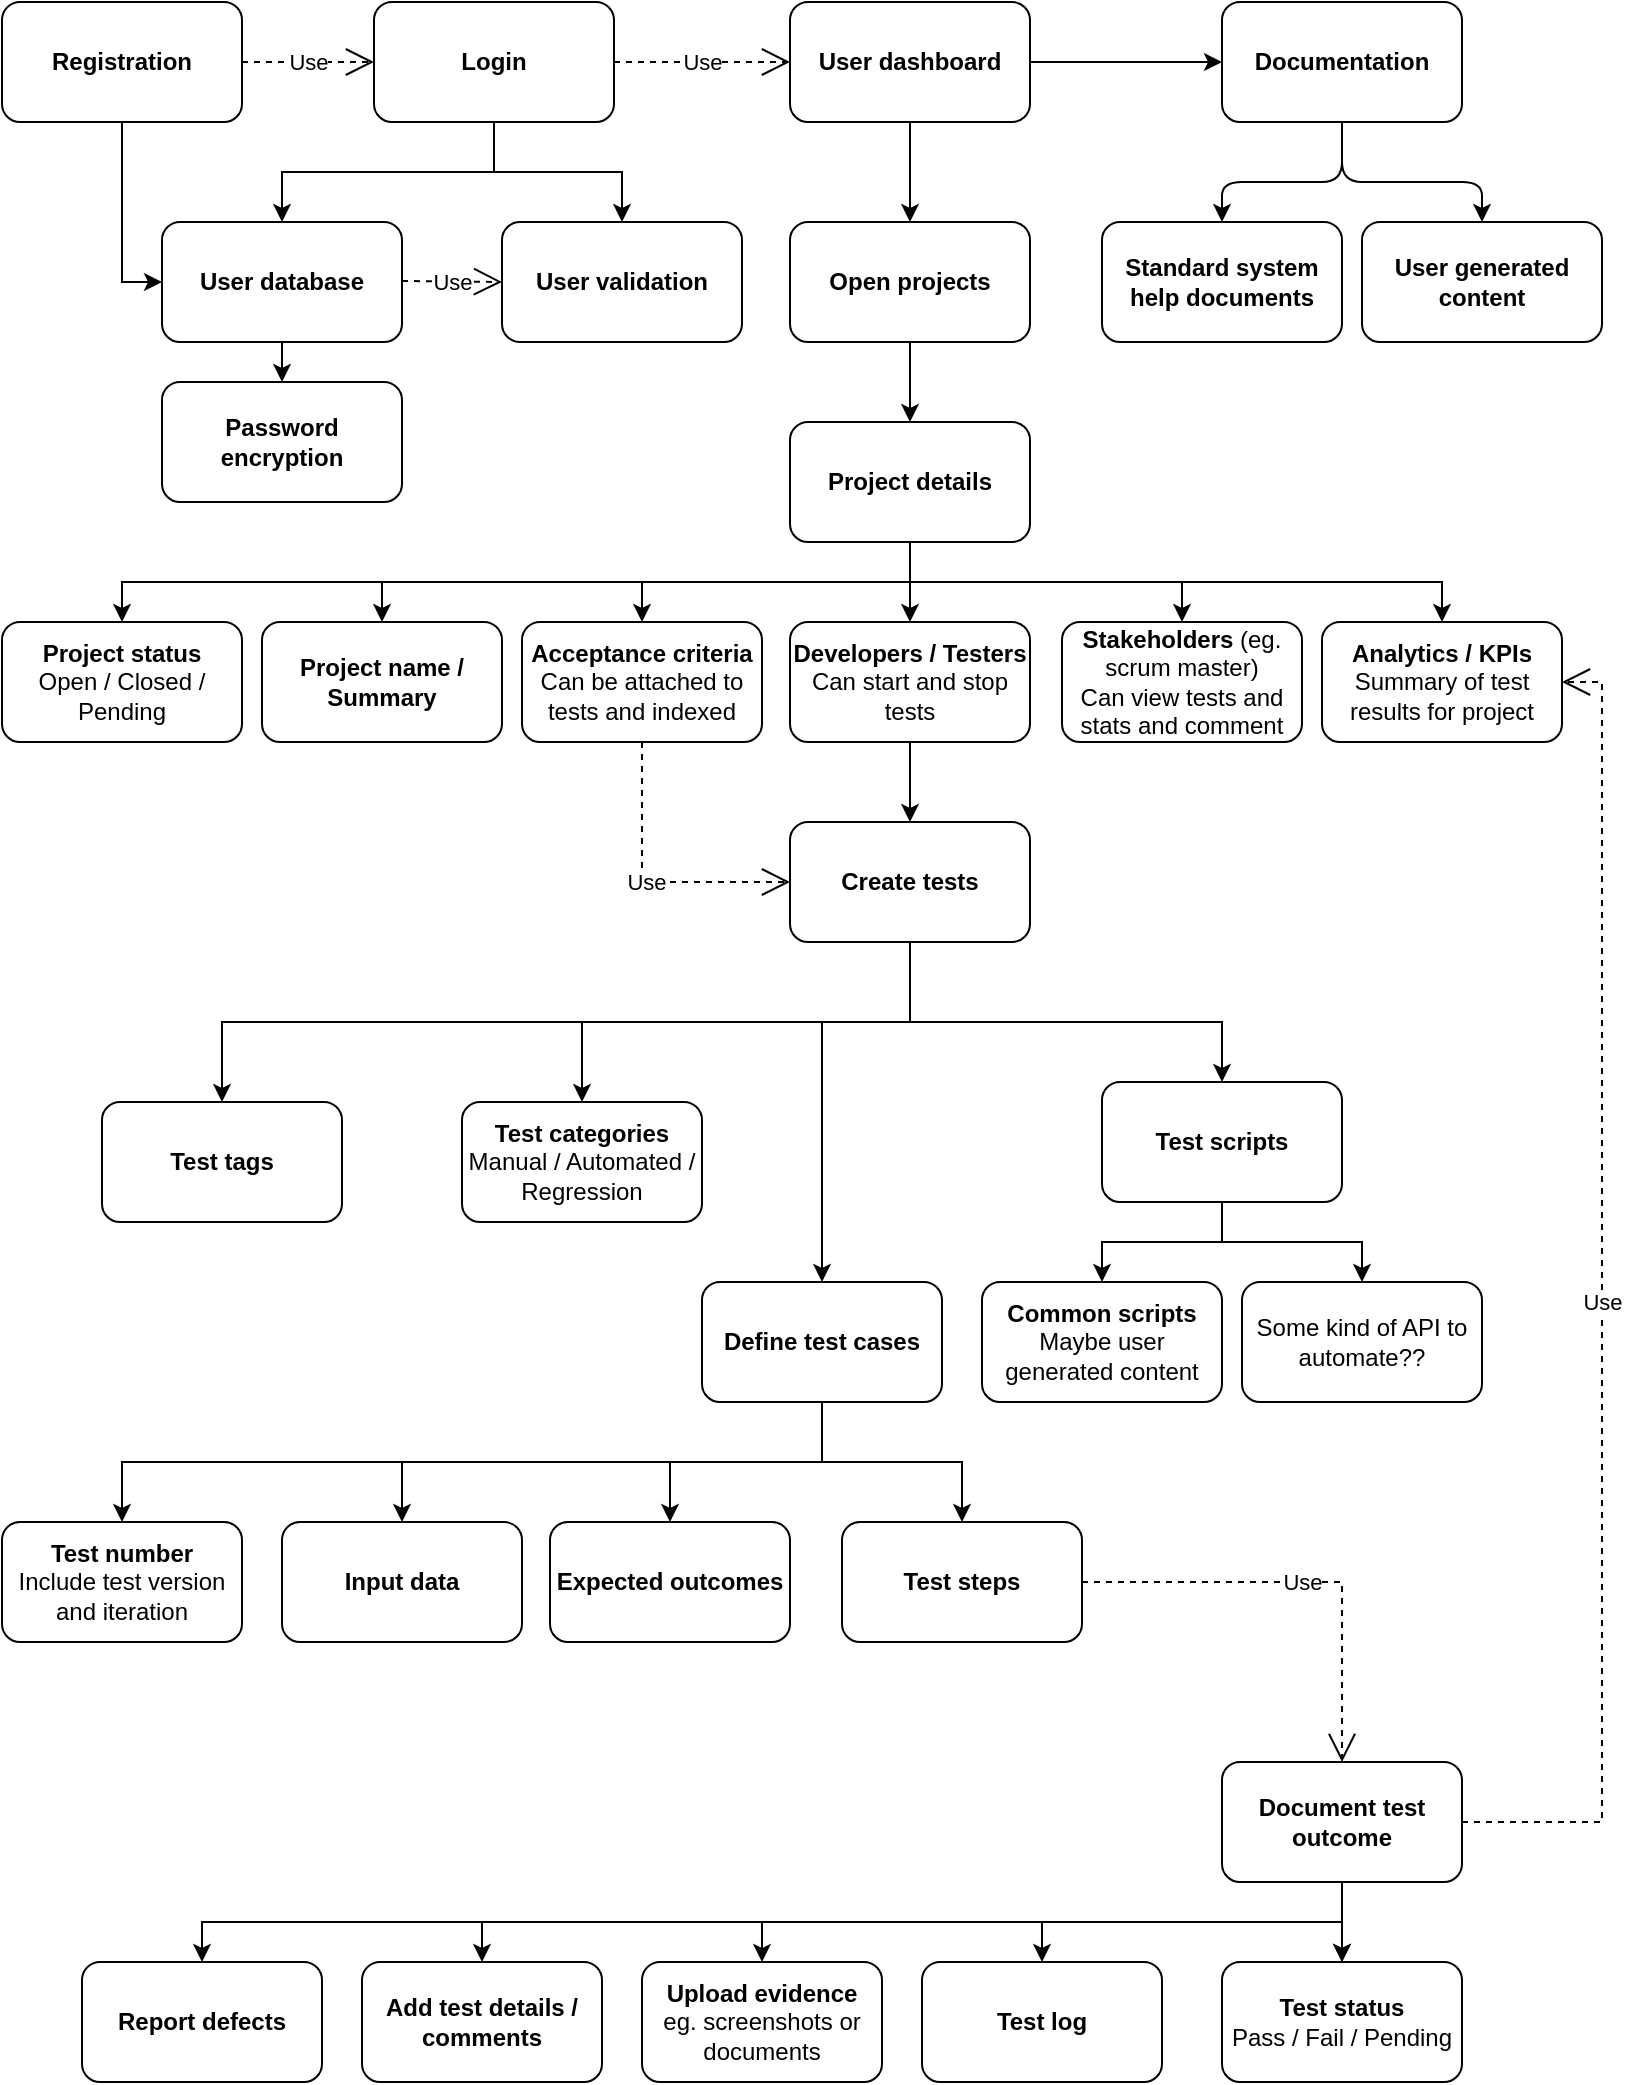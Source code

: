 <mxfile>
    <diagram name="Page-1" id="a4-QFYhKHx-xl0Q1MwB7">
        <mxGraphModel dx="891" dy="515" grid="1" gridSize="10" guides="1" tooltips="1" connect="1" arrows="1" fold="1" page="1" pageScale="1" pageWidth="827" pageHeight="1169" math="0" shadow="0">
            <root>
                <mxCell id="0"/>
                <mxCell id="1" parent="0"/>
                <mxCell id="__-MMTIQStSkxYDtZ4BL-3" value="" style="edgeStyle=orthogonalEdgeStyle;rounded=0;orthogonalLoop=1;jettySize=auto;html=1;" parent="1" source="__-MMTIQStSkxYDtZ4BL-1" target="__-MMTIQStSkxYDtZ4BL-2" edge="1">
                    <mxGeometry relative="1" as="geometry"/>
                </mxCell>
                <mxCell id="5" value="" style="edgeStyle=none;html=1;" parent="1" source="__-MMTIQStSkxYDtZ4BL-1" target="2" edge="1">
                    <mxGeometry relative="1" as="geometry"/>
                </mxCell>
                <mxCell id="__-MMTIQStSkxYDtZ4BL-1" value="&lt;b&gt;User dashboard&lt;/b&gt;" style="rounded=1;whiteSpace=wrap;html=1;" parent="1" vertex="1">
                    <mxGeometry x="407" y="52" width="120" height="60" as="geometry"/>
                </mxCell>
                <mxCell id="__-MMTIQStSkxYDtZ4BL-5" value="" style="edgeStyle=orthogonalEdgeStyle;rounded=0;orthogonalLoop=1;jettySize=auto;html=1;" parent="1" source="__-MMTIQStSkxYDtZ4BL-2" target="__-MMTIQStSkxYDtZ4BL-4" edge="1">
                    <mxGeometry relative="1" as="geometry"/>
                </mxCell>
                <mxCell id="__-MMTIQStSkxYDtZ4BL-2" value="&lt;b&gt;Open projects&lt;/b&gt;" style="whiteSpace=wrap;html=1;rounded=1;" parent="1" vertex="1">
                    <mxGeometry x="407" y="162" width="120" height="60" as="geometry"/>
                </mxCell>
                <mxCell id="__-MMTIQStSkxYDtZ4BL-13" style="edgeStyle=orthogonalEdgeStyle;rounded=0;orthogonalLoop=1;jettySize=auto;html=1;" parent="1" source="__-MMTIQStSkxYDtZ4BL-4" target="__-MMTIQStSkxYDtZ4BL-8" edge="1">
                    <mxGeometry relative="1" as="geometry"/>
                </mxCell>
                <mxCell id="__-MMTIQStSkxYDtZ4BL-14" style="edgeStyle=orthogonalEdgeStyle;rounded=0;orthogonalLoop=1;jettySize=auto;html=1;entryX=0.5;entryY=0;entryDx=0;entryDy=0;exitX=0.5;exitY=1;exitDx=0;exitDy=0;" parent="1" source="__-MMTIQStSkxYDtZ4BL-4" target="__-MMTIQStSkxYDtZ4BL-9" edge="1">
                    <mxGeometry relative="1" as="geometry"/>
                </mxCell>
                <mxCell id="__-MMTIQStSkxYDtZ4BL-15" style="edgeStyle=orthogonalEdgeStyle;rounded=0;orthogonalLoop=1;jettySize=auto;html=1;entryX=0.5;entryY=0;entryDx=0;entryDy=0;exitX=0.5;exitY=1;exitDx=0;exitDy=0;" parent="1" source="__-MMTIQStSkxYDtZ4BL-4" target="__-MMTIQStSkxYDtZ4BL-6" edge="1">
                    <mxGeometry relative="1" as="geometry"/>
                </mxCell>
                <mxCell id="__-MMTIQStSkxYDtZ4BL-16" style="edgeStyle=orthogonalEdgeStyle;rounded=0;orthogonalLoop=1;jettySize=auto;html=1;entryX=0.5;entryY=0;entryDx=0;entryDy=0;exitX=0.5;exitY=1;exitDx=0;exitDy=0;" parent="1" source="__-MMTIQStSkxYDtZ4BL-4" target="__-MMTIQStSkxYDtZ4BL-10" edge="1">
                    <mxGeometry relative="1" as="geometry"/>
                </mxCell>
                <mxCell id="__-MMTIQStSkxYDtZ4BL-17" value="" style="edgeStyle=orthogonalEdgeStyle;rounded=0;orthogonalLoop=1;jettySize=auto;html=1;exitX=0.5;exitY=1;exitDx=0;exitDy=0;" parent="1" source="__-MMTIQStSkxYDtZ4BL-4" target="__-MMTIQStSkxYDtZ4BL-7" edge="1">
                    <mxGeometry relative="1" as="geometry"/>
                </mxCell>
                <mxCell id="__-MMTIQStSkxYDtZ4BL-18" style="edgeStyle=orthogonalEdgeStyle;rounded=0;orthogonalLoop=1;jettySize=auto;html=1;entryX=0.5;entryY=0;entryDx=0;entryDy=0;exitX=0.5;exitY=1;exitDx=0;exitDy=0;" parent="1" source="__-MMTIQStSkxYDtZ4BL-4" target="__-MMTIQStSkxYDtZ4BL-11" edge="1">
                    <mxGeometry relative="1" as="geometry"/>
                </mxCell>
                <mxCell id="__-MMTIQStSkxYDtZ4BL-4" value="&lt;b&gt;Project details&lt;/b&gt;" style="whiteSpace=wrap;html=1;rounded=1;" parent="1" vertex="1">
                    <mxGeometry x="407" y="262" width="120" height="60" as="geometry"/>
                </mxCell>
                <mxCell id="__-MMTIQStSkxYDtZ4BL-6" value="&lt;b&gt;Project name / Summary&lt;/b&gt;" style="rounded=1;whiteSpace=wrap;html=1;" parent="1" vertex="1">
                    <mxGeometry x="143" y="362" width="120" height="60" as="geometry"/>
                </mxCell>
                <mxCell id="__-MMTIQStSkxYDtZ4BL-7" value="&lt;b&gt;Acceptance criteria&lt;/b&gt;&lt;br&gt;Can be attached to tests and indexed" style="rounded=1;whiteSpace=wrap;html=1;" parent="1" vertex="1">
                    <mxGeometry x="273" y="362" width="120" height="60" as="geometry"/>
                </mxCell>
                <mxCell id="__-MMTIQStSkxYDtZ4BL-20" value="" style="edgeStyle=orthogonalEdgeStyle;rounded=0;orthogonalLoop=1;jettySize=auto;html=1;" parent="1" source="__-MMTIQStSkxYDtZ4BL-8" target="__-MMTIQStSkxYDtZ4BL-19" edge="1">
                    <mxGeometry relative="1" as="geometry"/>
                </mxCell>
                <mxCell id="__-MMTIQStSkxYDtZ4BL-8" value="&lt;b&gt;Developers / Testers&lt;/b&gt;&lt;br&gt;Can start and stop tests" style="rounded=1;whiteSpace=wrap;html=1;" parent="1" vertex="1">
                    <mxGeometry x="407" y="362" width="120" height="60" as="geometry"/>
                </mxCell>
                <mxCell id="__-MMTIQStSkxYDtZ4BL-9" value="&lt;b&gt;Stakeholders&lt;/b&gt; (eg. scrum master)&lt;br&gt;Can view tests and stats and comment" style="rounded=1;whiteSpace=wrap;html=1;" parent="1" vertex="1">
                    <mxGeometry x="543" y="362" width="120" height="60" as="geometry"/>
                </mxCell>
                <mxCell id="__-MMTIQStSkxYDtZ4BL-10" value="&lt;b&gt;Project status&lt;br&gt;&lt;/b&gt;Open / Closed / Pending" style="rounded=1;whiteSpace=wrap;html=1;" parent="1" vertex="1">
                    <mxGeometry x="13" y="362" width="120" height="60" as="geometry"/>
                </mxCell>
                <mxCell id="__-MMTIQStSkxYDtZ4BL-11" value="&lt;b&gt;Analytics / KPIs&lt;/b&gt;&lt;br&gt;Summary of test results for project" style="rounded=1;whiteSpace=wrap;html=1;shadow=0;glass=0;" parent="1" vertex="1">
                    <mxGeometry x="673" y="362" width="120" height="60" as="geometry"/>
                </mxCell>
                <mxCell id="__-MMTIQStSkxYDtZ4BL-23" value="" style="edgeStyle=orthogonalEdgeStyle;rounded=0;orthogonalLoop=1;jettySize=auto;html=1;exitX=0.5;exitY=1;exitDx=0;exitDy=0;" parent="1" source="__-MMTIQStSkxYDtZ4BL-19" target="__-MMTIQStSkxYDtZ4BL-21" edge="1">
                    <mxGeometry relative="1" as="geometry">
                        <Array as="points">
                            <mxPoint x="467" y="562"/>
                            <mxPoint x="423" y="562"/>
                        </Array>
                    </mxGeometry>
                </mxCell>
                <mxCell id="__-MMTIQStSkxYDtZ4BL-27" value="" style="edgeStyle=orthogonalEdgeStyle;rounded=0;orthogonalLoop=1;jettySize=auto;html=1;exitX=0.5;exitY=1;exitDx=0;exitDy=0;" parent="1" source="__-MMTIQStSkxYDtZ4BL-21" target="__-MMTIQStSkxYDtZ4BL-26" edge="1">
                    <mxGeometry relative="1" as="geometry"/>
                </mxCell>
                <mxCell id="__-MMTIQStSkxYDtZ4BL-29" value="" style="edgeStyle=orthogonalEdgeStyle;rounded=0;orthogonalLoop=1;jettySize=auto;html=1;exitX=0.5;exitY=1;exitDx=0;exitDy=0;" parent="1" source="__-MMTIQStSkxYDtZ4BL-21" target="__-MMTIQStSkxYDtZ4BL-24" edge="1">
                    <mxGeometry relative="1" as="geometry"/>
                </mxCell>
                <mxCell id="__-MMTIQStSkxYDtZ4BL-31" value="" style="edgeStyle=orthogonalEdgeStyle;rounded=0;orthogonalLoop=1;jettySize=auto;html=1;exitX=0.5;exitY=1;exitDx=0;exitDy=0;" parent="1" source="__-MMTIQStSkxYDtZ4BL-19" target="__-MMTIQStSkxYDtZ4BL-30" edge="1">
                    <mxGeometry relative="1" as="geometry">
                        <Array as="points">
                            <mxPoint x="467" y="562"/>
                            <mxPoint x="623" y="562"/>
                        </Array>
                    </mxGeometry>
                </mxCell>
                <mxCell id="__-MMTIQStSkxYDtZ4BL-33" value="" style="edgeStyle=orthogonalEdgeStyle;rounded=0;orthogonalLoop=1;jettySize=auto;html=1;exitX=0.5;exitY=1;exitDx=0;exitDy=0;" parent="1" source="__-MMTIQStSkxYDtZ4BL-19" target="__-MMTIQStSkxYDtZ4BL-32" edge="1">
                    <mxGeometry relative="1" as="geometry"/>
                </mxCell>
                <mxCell id="__-MMTIQStSkxYDtZ4BL-35" value="" style="edgeStyle=orthogonalEdgeStyle;rounded=0;orthogonalLoop=1;jettySize=auto;html=1;exitX=0.5;exitY=1;exitDx=0;exitDy=0;" parent="1" source="__-MMTIQStSkxYDtZ4BL-19" target="__-MMTIQStSkxYDtZ4BL-34" edge="1">
                    <mxGeometry relative="1" as="geometry"/>
                </mxCell>
                <mxCell id="__-MMTIQStSkxYDtZ4BL-19" value="&lt;b&gt;Create tests&lt;/b&gt;" style="whiteSpace=wrap;html=1;rounded=1;" parent="1" vertex="1">
                    <mxGeometry x="407" y="462" width="120" height="60" as="geometry"/>
                </mxCell>
                <mxCell id="__-MMTIQStSkxYDtZ4BL-37" style="edgeStyle=orthogonalEdgeStyle;rounded=0;orthogonalLoop=1;jettySize=auto;html=1;entryX=0.5;entryY=0;entryDx=0;entryDy=0;exitX=0.5;exitY=1;exitDx=0;exitDy=0;" parent="1" source="__-MMTIQStSkxYDtZ4BL-21" target="__-MMTIQStSkxYDtZ4BL-36" edge="1">
                    <mxGeometry relative="1" as="geometry"/>
                </mxCell>
                <mxCell id="__-MMTIQStSkxYDtZ4BL-39" style="edgeStyle=orthogonalEdgeStyle;rounded=0;orthogonalLoop=1;jettySize=auto;html=1;entryX=0.5;entryY=0;entryDx=0;entryDy=0;exitX=0.5;exitY=1;exitDx=0;exitDy=0;" parent="1" source="__-MMTIQStSkxYDtZ4BL-21" target="__-MMTIQStSkxYDtZ4BL-38" edge="1">
                    <mxGeometry relative="1" as="geometry"/>
                </mxCell>
                <mxCell id="__-MMTIQStSkxYDtZ4BL-21" value="&lt;b&gt;Define test cases&lt;/b&gt;" style="whiteSpace=wrap;html=1;rounded=1;" parent="1" vertex="1">
                    <mxGeometry x="363" y="692" width="120" height="60" as="geometry"/>
                </mxCell>
                <mxCell id="__-MMTIQStSkxYDtZ4BL-24" value="&lt;b&gt;Input data&lt;/b&gt;" style="whiteSpace=wrap;html=1;rounded=1;" parent="1" vertex="1">
                    <mxGeometry x="153" y="812" width="120" height="60" as="geometry"/>
                </mxCell>
                <mxCell id="__-MMTIQStSkxYDtZ4BL-26" value="&lt;b&gt;Expected outcomes&lt;/b&gt;" style="whiteSpace=wrap;html=1;rounded=1;" parent="1" vertex="1">
                    <mxGeometry x="287" y="812" width="120" height="60" as="geometry"/>
                </mxCell>
                <mxCell id="__-MMTIQStSkxYDtZ4BL-68" value="" style="edgeStyle=orthogonalEdgeStyle;rounded=0;orthogonalLoop=1;jettySize=auto;html=1;" parent="1" source="__-MMTIQStSkxYDtZ4BL-30" target="__-MMTIQStSkxYDtZ4BL-67" edge="1">
                    <mxGeometry relative="1" as="geometry"/>
                </mxCell>
                <mxCell id="__-MMTIQStSkxYDtZ4BL-70" value="" style="edgeStyle=orthogonalEdgeStyle;rounded=0;orthogonalLoop=1;jettySize=auto;html=1;" parent="1" source="__-MMTIQStSkxYDtZ4BL-30" target="__-MMTIQStSkxYDtZ4BL-69" edge="1">
                    <mxGeometry relative="1" as="geometry"/>
                </mxCell>
                <mxCell id="__-MMTIQStSkxYDtZ4BL-30" value="&lt;b&gt;Test scripts&lt;/b&gt;" style="whiteSpace=wrap;html=1;rounded=1;" parent="1" vertex="1">
                    <mxGeometry x="563" y="592" width="120" height="60" as="geometry"/>
                </mxCell>
                <mxCell id="__-MMTIQStSkxYDtZ4BL-32" value="&lt;b&gt;Test categories&lt;br&gt;&lt;/b&gt;Manual / Automated / Regression" style="whiteSpace=wrap;html=1;rounded=1;" parent="1" vertex="1">
                    <mxGeometry x="243" y="602" width="120" height="60" as="geometry"/>
                </mxCell>
                <mxCell id="__-MMTIQStSkxYDtZ4BL-34" value="&lt;b&gt;Test tags&lt;/b&gt;" style="whiteSpace=wrap;html=1;rounded=1;" parent="1" vertex="1">
                    <mxGeometry x="63" y="602" width="120" height="60" as="geometry"/>
                </mxCell>
                <mxCell id="__-MMTIQStSkxYDtZ4BL-36" value="&lt;b&gt;Test steps&lt;/b&gt;" style="rounded=1;whiteSpace=wrap;html=1;" parent="1" vertex="1">
                    <mxGeometry x="433" y="812" width="120" height="60" as="geometry"/>
                </mxCell>
                <mxCell id="__-MMTIQStSkxYDtZ4BL-38" value="&lt;b&gt;Test number&lt;br&gt;&lt;/b&gt;Include test version and iteration" style="rounded=1;whiteSpace=wrap;html=1;" parent="1" vertex="1">
                    <mxGeometry x="13" y="812" width="120" height="60" as="geometry"/>
                </mxCell>
                <mxCell id="__-MMTIQStSkxYDtZ4BL-43" value="" style="edgeStyle=orthogonalEdgeStyle;rounded=0;orthogonalLoop=1;jettySize=auto;html=1;" parent="1" source="__-MMTIQStSkxYDtZ4BL-40" target="__-MMTIQStSkxYDtZ4BL-42" edge="1">
                    <mxGeometry relative="1" as="geometry"/>
                </mxCell>
                <mxCell id="__-MMTIQStSkxYDtZ4BL-44" value="" style="edgeStyle=orthogonalEdgeStyle;rounded=0;orthogonalLoop=1;jettySize=auto;html=1;" parent="1" source="__-MMTIQStSkxYDtZ4BL-40" target="__-MMTIQStSkxYDtZ4BL-42" edge="1">
                    <mxGeometry relative="1" as="geometry"/>
                </mxCell>
                <mxCell id="__-MMTIQStSkxYDtZ4BL-46" value="" style="edgeStyle=orthogonalEdgeStyle;rounded=0;orthogonalLoop=1;jettySize=auto;html=1;exitX=0.5;exitY=1;exitDx=0;exitDy=0;" parent="1" source="__-MMTIQStSkxYDtZ4BL-40" target="__-MMTIQStSkxYDtZ4BL-45" edge="1">
                    <mxGeometry relative="1" as="geometry"/>
                </mxCell>
                <mxCell id="__-MMTIQStSkxYDtZ4BL-48" value="" style="edgeStyle=orthogonalEdgeStyle;rounded=0;orthogonalLoop=1;jettySize=auto;html=1;exitX=0.5;exitY=1;exitDx=0;exitDy=0;" parent="1" source="__-MMTIQStSkxYDtZ4BL-40" target="__-MMTIQStSkxYDtZ4BL-47" edge="1">
                    <mxGeometry relative="1" as="geometry"/>
                </mxCell>
                <mxCell id="__-MMTIQStSkxYDtZ4BL-50" value="" style="edgeStyle=orthogonalEdgeStyle;rounded=0;orthogonalLoop=1;jettySize=auto;html=1;exitX=0.5;exitY=1;exitDx=0;exitDy=0;" parent="1" source="__-MMTIQStSkxYDtZ4BL-40" target="__-MMTIQStSkxYDtZ4BL-49" edge="1">
                    <mxGeometry relative="1" as="geometry"/>
                </mxCell>
                <mxCell id="__-MMTIQStSkxYDtZ4BL-52" value="" style="edgeStyle=orthogonalEdgeStyle;rounded=0;orthogonalLoop=1;jettySize=auto;html=1;exitX=0.5;exitY=1;exitDx=0;exitDy=0;" parent="1" source="__-MMTIQStSkxYDtZ4BL-40" target="__-MMTIQStSkxYDtZ4BL-51" edge="1">
                    <mxGeometry relative="1" as="geometry"/>
                </mxCell>
                <mxCell id="__-MMTIQStSkxYDtZ4BL-40" value="&lt;b&gt;Document test outcome&lt;/b&gt;" style="rounded=1;whiteSpace=wrap;html=1;" parent="1" vertex="1">
                    <mxGeometry x="623" y="932" width="120" height="60" as="geometry"/>
                </mxCell>
                <mxCell id="__-MMTIQStSkxYDtZ4BL-41" value="Use" style="endArrow=open;endSize=12;dashed=1;html=1;rounded=0;entryX=0.5;entryY=0;entryDx=0;entryDy=0;exitX=1;exitY=0.5;exitDx=0;exitDy=0;" parent="1" source="__-MMTIQStSkxYDtZ4BL-36" target="__-MMTIQStSkxYDtZ4BL-40" edge="1">
                    <mxGeometry width="160" relative="1" as="geometry">
                        <mxPoint x="527" y="722" as="sourcePoint"/>
                        <mxPoint x="687" y="722" as="targetPoint"/>
                        <Array as="points">
                            <mxPoint x="683" y="842"/>
                        </Array>
                    </mxGeometry>
                </mxCell>
                <mxCell id="__-MMTIQStSkxYDtZ4BL-42" value="&lt;b&gt;Test status&lt;br&gt;&lt;/b&gt;Pass / Fail / Pending" style="whiteSpace=wrap;html=1;rounded=1;" parent="1" vertex="1">
                    <mxGeometry x="623" y="1032" width="120" height="60" as="geometry"/>
                </mxCell>
                <mxCell id="__-MMTIQStSkxYDtZ4BL-45" value="&lt;b&gt;Test log&lt;/b&gt;" style="whiteSpace=wrap;html=1;rounded=1;" parent="1" vertex="1">
                    <mxGeometry x="473" y="1032" width="120" height="60" as="geometry"/>
                </mxCell>
                <mxCell id="__-MMTIQStSkxYDtZ4BL-47" value="&lt;b&gt;Upload evidence&lt;br&gt;&lt;/b&gt;eg. screenshots or documents" style="whiteSpace=wrap;html=1;rounded=1;" parent="1" vertex="1">
                    <mxGeometry x="333" y="1032" width="120" height="60" as="geometry"/>
                </mxCell>
                <mxCell id="__-MMTIQStSkxYDtZ4BL-49" value="&lt;b&gt;Add test details / comments&lt;/b&gt;" style="whiteSpace=wrap;html=1;rounded=1;" parent="1" vertex="1">
                    <mxGeometry x="193" y="1032" width="120" height="60" as="geometry"/>
                </mxCell>
                <mxCell id="__-MMTIQStSkxYDtZ4BL-51" value="&lt;b&gt;Report defects&lt;/b&gt;" style="whiteSpace=wrap;html=1;rounded=1;" parent="1" vertex="1">
                    <mxGeometry x="53" y="1032" width="120" height="60" as="geometry"/>
                </mxCell>
                <mxCell id="__-MMTIQStSkxYDtZ4BL-55" value="Use" style="endArrow=open;endSize=12;dashed=1;html=1;rounded=0;entryX=1;entryY=0.5;entryDx=0;entryDy=0;" parent="1" target="__-MMTIQStSkxYDtZ4BL-11" edge="1">
                    <mxGeometry width="160" relative="1" as="geometry">
                        <mxPoint x="743" y="962" as="sourcePoint"/>
                        <mxPoint x="813" y="432" as="targetPoint"/>
                        <Array as="points">
                            <mxPoint x="813" y="962"/>
                            <mxPoint x="813" y="392"/>
                        </Array>
                    </mxGeometry>
                </mxCell>
                <mxCell id="__-MMTIQStSkxYDtZ4BL-59" value="" style="edgeStyle=orthogonalEdgeStyle;rounded=0;orthogonalLoop=1;jettySize=auto;html=1;" parent="1" source="__-MMTIQStSkxYDtZ4BL-56" target="__-MMTIQStSkxYDtZ4BL-58" edge="1">
                    <mxGeometry relative="1" as="geometry"/>
                </mxCell>
                <mxCell id="__-MMTIQStSkxYDtZ4BL-61" value="" style="edgeStyle=orthogonalEdgeStyle;rounded=0;orthogonalLoop=1;jettySize=auto;html=1;" parent="1" source="__-MMTIQStSkxYDtZ4BL-56" target="__-MMTIQStSkxYDtZ4BL-60" edge="1">
                    <mxGeometry relative="1" as="geometry"/>
                </mxCell>
                <mxCell id="__-MMTIQStSkxYDtZ4BL-56" value="&lt;b&gt;Login&lt;/b&gt;" style="rounded=1;whiteSpace=wrap;html=1;" parent="1" vertex="1">
                    <mxGeometry x="199" y="52" width="120" height="60" as="geometry"/>
                </mxCell>
                <mxCell id="__-MMTIQStSkxYDtZ4BL-57" value="Use" style="endArrow=open;endSize=12;dashed=1;html=1;rounded=0;" parent="1" source="__-MMTIQStSkxYDtZ4BL-56" edge="1">
                    <mxGeometry width="160" relative="1" as="geometry">
                        <mxPoint x="297" y="82" as="sourcePoint"/>
                        <mxPoint x="407" y="82" as="targetPoint"/>
                    </mxGeometry>
                </mxCell>
                <mxCell id="17" value="" style="edgeStyle=none;html=1;" parent="1" source="__-MMTIQStSkxYDtZ4BL-58" target="16" edge="1">
                    <mxGeometry relative="1" as="geometry"/>
                </mxCell>
                <mxCell id="__-MMTIQStSkxYDtZ4BL-58" value="&lt;b&gt;User database&lt;/b&gt;" style="whiteSpace=wrap;html=1;rounded=1;" parent="1" vertex="1">
                    <mxGeometry x="93" y="162" width="120" height="60" as="geometry"/>
                </mxCell>
                <mxCell id="__-MMTIQStSkxYDtZ4BL-60" value="&lt;b&gt;User validation&lt;/b&gt;" style="whiteSpace=wrap;html=1;rounded=1;" parent="1" vertex="1">
                    <mxGeometry x="263" y="162" width="120" height="60" as="geometry"/>
                </mxCell>
                <mxCell id="__-MMTIQStSkxYDtZ4BL-65" style="edgeStyle=orthogonalEdgeStyle;rounded=0;orthogonalLoop=1;jettySize=auto;html=1;entryX=0;entryY=0.5;entryDx=0;entryDy=0;" parent="1" source="__-MMTIQStSkxYDtZ4BL-62" target="__-MMTIQStSkxYDtZ4BL-58" edge="1">
                    <mxGeometry relative="1" as="geometry"/>
                </mxCell>
                <mxCell id="__-MMTIQStSkxYDtZ4BL-62" value="&lt;b&gt;Registration&lt;/b&gt;" style="rounded=1;whiteSpace=wrap;html=1;" parent="1" vertex="1">
                    <mxGeometry x="13" y="52" width="120" height="60" as="geometry"/>
                </mxCell>
                <mxCell id="__-MMTIQStSkxYDtZ4BL-63" value="Use" style="endArrow=open;endSize=12;dashed=1;html=1;rounded=0;exitX=1;exitY=0.5;exitDx=0;exitDy=0;entryX=0;entryY=0.5;entryDx=0;entryDy=0;" parent="1" source="__-MMTIQStSkxYDtZ4BL-62" target="__-MMTIQStSkxYDtZ4BL-56" edge="1">
                    <mxGeometry width="160" relative="1" as="geometry">
                        <mxPoint x="137" y="81.5" as="sourcePoint"/>
                        <mxPoint x="173" y="82" as="targetPoint"/>
                    </mxGeometry>
                </mxCell>
                <mxCell id="__-MMTIQStSkxYDtZ4BL-66" value="Use" style="endArrow=open;endSize=12;dashed=1;html=1;rounded=0;" parent="1" edge="1">
                    <mxGeometry width="160" relative="1" as="geometry">
                        <mxPoint x="213" y="191.5" as="sourcePoint"/>
                        <mxPoint x="263" y="192" as="targetPoint"/>
                    </mxGeometry>
                </mxCell>
                <mxCell id="__-MMTIQStSkxYDtZ4BL-67" value="&lt;b&gt;Common scripts&lt;/b&gt;&lt;br&gt;Maybe user generated content" style="whiteSpace=wrap;html=1;rounded=1;" parent="1" vertex="1">
                    <mxGeometry x="503" y="692" width="120" height="60" as="geometry"/>
                </mxCell>
                <mxCell id="__-MMTIQStSkxYDtZ4BL-69" value="Some kind of API to automate??" style="whiteSpace=wrap;html=1;rounded=1;" parent="1" vertex="1">
                    <mxGeometry x="633" y="692" width="120" height="60" as="geometry"/>
                </mxCell>
                <mxCell id="__-MMTIQStSkxYDtZ4BL-71" value="Use" style="endArrow=open;endSize=12;dashed=1;html=1;rounded=0;exitX=0.5;exitY=1;exitDx=0;exitDy=0;entryX=0;entryY=0.5;entryDx=0;entryDy=0;" parent="1" source="__-MMTIQStSkxYDtZ4BL-7" target="__-MMTIQStSkxYDtZ4BL-19" edge="1">
                    <mxGeometry width="160" relative="1" as="geometry">
                        <mxPoint x="323" y="472" as="sourcePoint"/>
                        <mxPoint x="483" y="472" as="targetPoint"/>
                        <Array as="points">
                            <mxPoint x="333" y="492"/>
                        </Array>
                    </mxGeometry>
                </mxCell>
                <mxCell id="9" style="edgeStyle=none;html=1;entryX=0.5;entryY=0;entryDx=0;entryDy=0;exitX=0.5;exitY=1;exitDx=0;exitDy=0;" parent="1" source="2" target="8" edge="1">
                    <mxGeometry relative="1" as="geometry">
                        <Array as="points">
                            <mxPoint x="683" y="142"/>
                            <mxPoint x="753" y="142"/>
                        </Array>
                    </mxGeometry>
                </mxCell>
                <mxCell id="2" value="&lt;b&gt;Documentation&lt;/b&gt;" style="whiteSpace=wrap;html=1;rounded=1;" parent="1" vertex="1">
                    <mxGeometry x="623" y="52" width="120" height="60" as="geometry"/>
                </mxCell>
                <mxCell id="6" value="&lt;b&gt;Standard system help documents&lt;/b&gt;" style="whiteSpace=wrap;html=1;rounded=1;" parent="1" vertex="1">
                    <mxGeometry x="563" y="162" width="120" height="60" as="geometry"/>
                </mxCell>
                <mxCell id="8" value="&lt;b&gt;User generated content&lt;/b&gt;" style="whiteSpace=wrap;html=1;rounded=1;" parent="1" vertex="1">
                    <mxGeometry x="693" y="162" width="120" height="60" as="geometry"/>
                </mxCell>
                <mxCell id="10" value="" style="endArrow=classic;html=1;entryX=0.5;entryY=0;entryDx=0;entryDy=0;" parent="1" target="6" edge="1">
                    <mxGeometry width="50" height="50" relative="1" as="geometry">
                        <mxPoint x="683" y="112" as="sourcePoint"/>
                        <mxPoint x="838" y="102" as="targetPoint"/>
                        <Array as="points">
                            <mxPoint x="683" y="142"/>
                            <mxPoint x="623" y="142"/>
                        </Array>
                    </mxGeometry>
                </mxCell>
                <mxCell id="16" value="&lt;b&gt;Password encryption&lt;/b&gt;" style="whiteSpace=wrap;html=1;rounded=1;" parent="1" vertex="1">
                    <mxGeometry x="93" y="242" width="120" height="60" as="geometry"/>
                </mxCell>
            </root>
        </mxGraphModel>
    </diagram>
</mxfile>